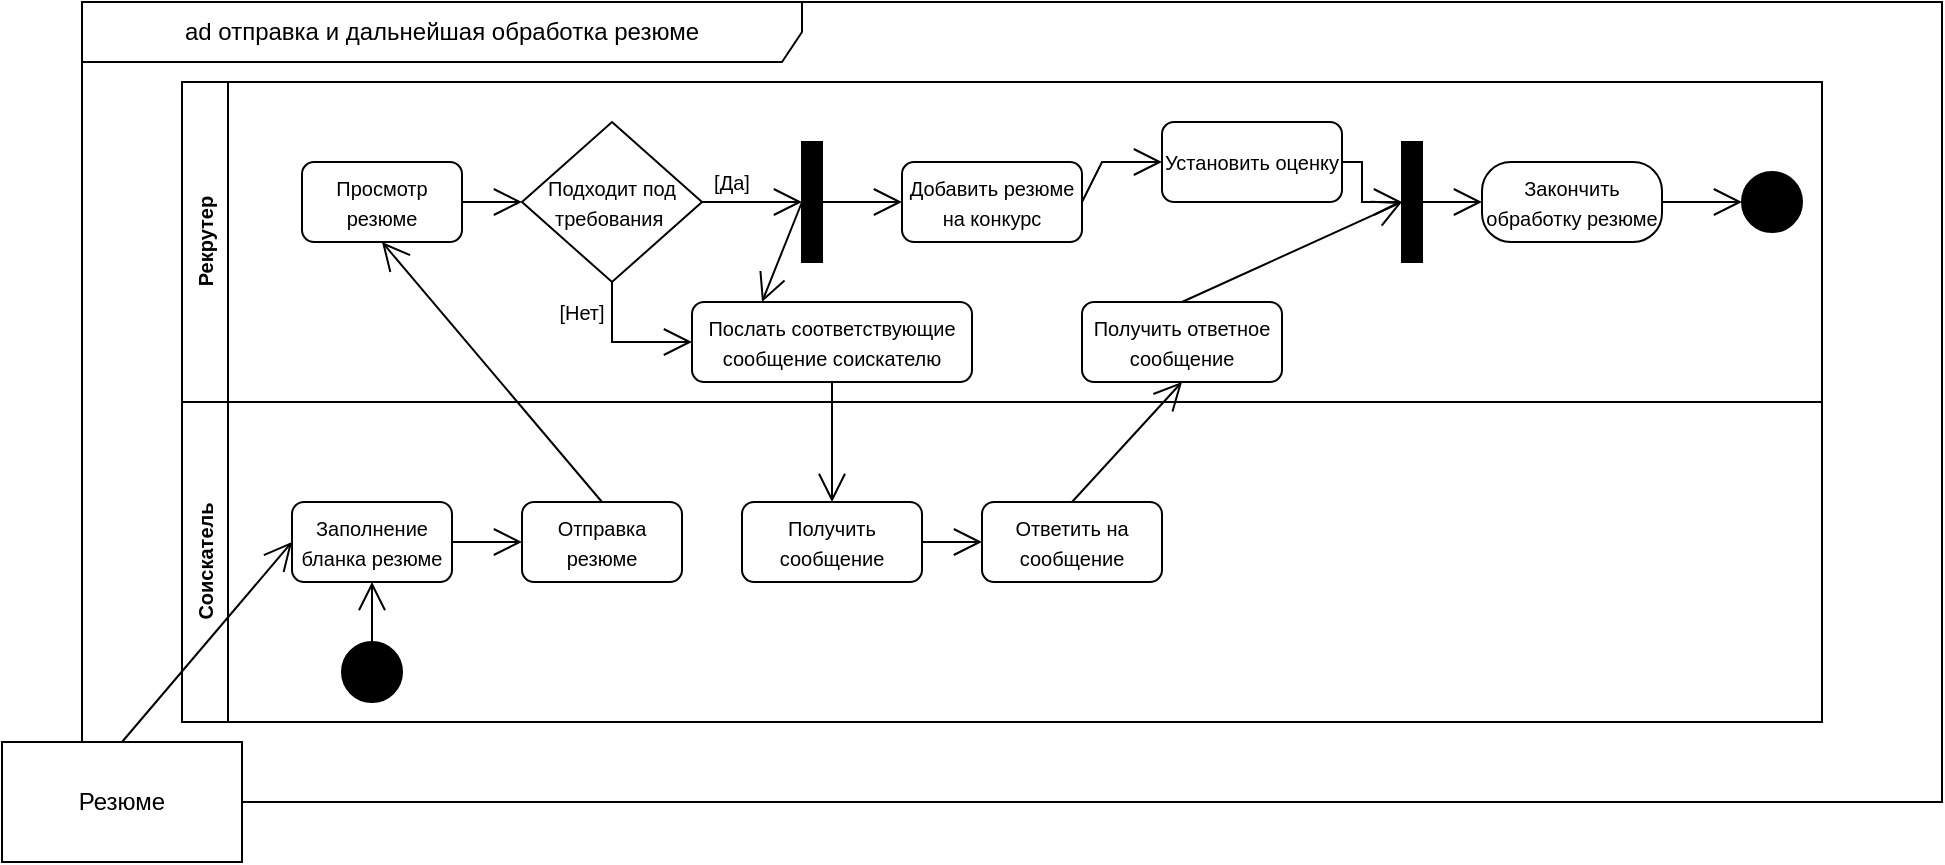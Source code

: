 <mxfile version="21.3.7" type="device" pages="2">
  <diagram name="Вид деятельность_1" id="Oy_NeFyH1lFz9TOqbWhq">
    <mxGraphModel dx="944" dy="419" grid="1" gridSize="10" guides="1" tooltips="1" connect="1" arrows="1" fold="1" page="1" pageScale="1" pageWidth="2339" pageHeight="3300" math="0" shadow="0">
      <root>
        <mxCell id="0" />
        <mxCell id="1" parent="0" />
        <mxCell id="vK2o67Jvmaya_6aXU9-6-1" value="ad отправка и дальнейшая обработка резюме" style="shape=umlFrame;whiteSpace=wrap;html=1;pointerEvents=0;width=360;height=30;" parent="1" vertex="1">
          <mxGeometry x="130" y="40" width="930" height="400" as="geometry" />
        </mxCell>
        <mxCell id="vK2o67Jvmaya_6aXU9-6-2" value="&lt;font style=&quot;font-size: 10px;&quot;&gt;Рекрутер&lt;/font&gt;" style="swimlane;horizontal=0;whiteSpace=wrap;html=1;" parent="1" vertex="1">
          <mxGeometry x="180" y="80" width="820" height="160" as="geometry" />
        </mxCell>
        <mxCell id="vK2o67Jvmaya_6aXU9-6-9" value="&lt;font style=&quot;font-size: 10px;&quot;&gt;Просмотр резюме&lt;/font&gt;" style="rounded=1;whiteSpace=wrap;html=1;" parent="vK2o67Jvmaya_6aXU9-6-2" vertex="1">
          <mxGeometry x="60" y="40" width="80" height="40" as="geometry" />
        </mxCell>
        <mxCell id="vK2o67Jvmaya_6aXU9-6-14" value="" style="endArrow=open;endFill=1;endSize=12;html=1;rounded=0;exitX=1;exitY=0.5;exitDx=0;exitDy=0;entryX=0;entryY=0.5;entryDx=0;entryDy=0;" parent="vK2o67Jvmaya_6aXU9-6-2" source="vK2o67Jvmaya_6aXU9-6-9" target="vK2o67Jvmaya_6aXU9-6-17" edge="1">
          <mxGeometry width="160" relative="1" as="geometry">
            <mxPoint x="105" y="150" as="sourcePoint" />
            <mxPoint x="170" y="40" as="targetPoint" />
          </mxGeometry>
        </mxCell>
        <mxCell id="vK2o67Jvmaya_6aXU9-6-17" value="&lt;font style=&quot;font-size: 10px;&quot;&gt;Подходит под требования&amp;nbsp;&lt;/font&gt;" style="rhombus;whiteSpace=wrap;html=1;" parent="vK2o67Jvmaya_6aXU9-6-2" vertex="1">
          <mxGeometry x="170" y="20" width="90" height="80" as="geometry" />
        </mxCell>
        <mxCell id="vK2o67Jvmaya_6aXU9-6-20" value="&lt;font style=&quot;font-size: 10px;&quot;&gt;Добавить резюме на конкурс&lt;/font&gt;" style="rounded=1;whiteSpace=wrap;html=1;" parent="vK2o67Jvmaya_6aXU9-6-2" vertex="1">
          <mxGeometry x="360" y="40" width="90" height="40" as="geometry" />
        </mxCell>
        <mxCell id="vK2o67Jvmaya_6aXU9-6-22" value="&lt;font style=&quot;font-size: 10px;&quot;&gt;[Да]&lt;/font&gt;" style="text;html=1;strokeColor=none;fillColor=none;align=center;verticalAlign=middle;whiteSpace=wrap;rounded=0;" parent="vK2o67Jvmaya_6aXU9-6-2" vertex="1">
          <mxGeometry x="250" y="40" width="50" height="20" as="geometry" />
        </mxCell>
        <mxCell id="vK2o67Jvmaya_6aXU9-6-23" value="" style="html=1;points=[];perimeter=orthogonalPerimeter;outlineConnect=0;targetShapes=umlLifeline;portConstraint=eastwest;newEdgeStyle={&quot;edgeStyle&quot;:&quot;elbowEdgeStyle&quot;,&quot;elbow&quot;:&quot;vertical&quot;,&quot;curved&quot;:0,&quot;rounded&quot;:0};fillColor=#000000;" parent="vK2o67Jvmaya_6aXU9-6-2" vertex="1">
          <mxGeometry x="310" y="30" width="10" height="60" as="geometry" />
        </mxCell>
        <mxCell id="vK2o67Jvmaya_6aXU9-6-24" value="" style="endArrow=open;endFill=1;endSize=12;html=1;rounded=0;exitX=1;exitY=0.5;exitDx=0;exitDy=0;" parent="vK2o67Jvmaya_6aXU9-6-2" source="vK2o67Jvmaya_6aXU9-6-17" target="vK2o67Jvmaya_6aXU9-6-23" edge="1">
          <mxGeometry width="160" relative="1" as="geometry">
            <mxPoint x="150" y="80" as="sourcePoint" />
            <mxPoint x="180" y="80" as="targetPoint" />
          </mxGeometry>
        </mxCell>
        <mxCell id="vK2o67Jvmaya_6aXU9-6-26" value="" style="endArrow=open;endFill=1;endSize=12;html=1;rounded=0;entryX=0;entryY=0.5;entryDx=0;entryDy=0;" parent="vK2o67Jvmaya_6aXU9-6-2" source="vK2o67Jvmaya_6aXU9-6-23" target="vK2o67Jvmaya_6aXU9-6-20" edge="1">
          <mxGeometry width="160" relative="1" as="geometry">
            <mxPoint x="300" y="110" as="sourcePoint" />
            <mxPoint x="460" y="110" as="targetPoint" />
            <Array as="points">
              <mxPoint x="340" y="60" />
            </Array>
          </mxGeometry>
        </mxCell>
        <mxCell id="vK2o67Jvmaya_6aXU9-6-27" value="&lt;font style=&quot;font-size: 10px;&quot;&gt;Послать соответствующие сообщение соискателю&lt;/font&gt;" style="rounded=1;whiteSpace=wrap;html=1;" parent="vK2o67Jvmaya_6aXU9-6-2" vertex="1">
          <mxGeometry x="255" y="110" width="140" height="40" as="geometry" />
        </mxCell>
        <mxCell id="vK2o67Jvmaya_6aXU9-6-28" value="" style="endArrow=open;endFill=1;endSize=12;html=1;rounded=0;exitX=0.5;exitY=1;exitDx=0;exitDy=0;entryX=0;entryY=0.5;entryDx=0;entryDy=0;" parent="vK2o67Jvmaya_6aXU9-6-2" source="vK2o67Jvmaya_6aXU9-6-17" target="vK2o67Jvmaya_6aXU9-6-27" edge="1">
          <mxGeometry width="160" relative="1" as="geometry">
            <mxPoint x="300" y="170" as="sourcePoint" />
            <mxPoint x="460" y="170" as="targetPoint" />
            <Array as="points">
              <mxPoint x="215" y="130" />
            </Array>
          </mxGeometry>
        </mxCell>
        <mxCell id="vK2o67Jvmaya_6aXU9-6-29" value="&lt;font style=&quot;font-size: 10px;&quot;&gt;[Нет]&lt;/font&gt;" style="text;html=1;strokeColor=none;fillColor=none;align=center;verticalAlign=middle;whiteSpace=wrap;rounded=0;" parent="vK2o67Jvmaya_6aXU9-6-2" vertex="1">
          <mxGeometry x="170" y="100" width="60" height="30" as="geometry" />
        </mxCell>
        <mxCell id="vK2o67Jvmaya_6aXU9-6-31" value="&lt;span style=&quot;font-size: 10px;&quot;&gt;Установить оценку&lt;/span&gt;" style="rounded=1;whiteSpace=wrap;html=1;" parent="vK2o67Jvmaya_6aXU9-6-2" vertex="1">
          <mxGeometry x="490" y="20" width="90" height="40" as="geometry" />
        </mxCell>
        <mxCell id="vK2o67Jvmaya_6aXU9-6-32" value="" style="endArrow=open;endFill=1;endSize=12;html=1;rounded=0;entryX=0.25;entryY=0;entryDx=0;entryDy=0;" parent="vK2o67Jvmaya_6aXU9-6-2" target="vK2o67Jvmaya_6aXU9-6-27" edge="1">
          <mxGeometry width="160" relative="1" as="geometry">
            <mxPoint x="310" y="60" as="sourcePoint" />
            <mxPoint x="460" y="180" as="targetPoint" />
          </mxGeometry>
        </mxCell>
        <mxCell id="vK2o67Jvmaya_6aXU9-6-36" value="&lt;font style=&quot;font-size: 10px;&quot;&gt;Получить ответное сообщение&lt;/font&gt;" style="rounded=1;whiteSpace=wrap;html=1;" parent="vK2o67Jvmaya_6aXU9-6-2" vertex="1">
          <mxGeometry x="450" y="110" width="100" height="40" as="geometry" />
        </mxCell>
        <mxCell id="vK2o67Jvmaya_6aXU9-6-30" value="" style="endArrow=open;endFill=1;endSize=12;html=1;rounded=0;exitX=1;exitY=0.5;exitDx=0;exitDy=0;entryX=0;entryY=0.5;entryDx=0;entryDy=0;" parent="vK2o67Jvmaya_6aXU9-6-2" source="vK2o67Jvmaya_6aXU9-6-20" target="vK2o67Jvmaya_6aXU9-6-31" edge="1">
          <mxGeometry width="160" relative="1" as="geometry">
            <mxPoint x="300" y="170" as="sourcePoint" />
            <mxPoint x="490" y="60" as="targetPoint" />
            <Array as="points">
              <mxPoint x="460" y="40" />
            </Array>
          </mxGeometry>
        </mxCell>
        <mxCell id="vK2o67Jvmaya_6aXU9-6-39" value="" style="ellipse;whiteSpace=wrap;html=1;aspect=fixed;fillColor=#000000;" parent="vK2o67Jvmaya_6aXU9-6-2" vertex="1">
          <mxGeometry x="780" y="45" width="30" height="30" as="geometry" />
        </mxCell>
        <mxCell id="vK2o67Jvmaya_6aXU9-6-41" value="&lt;span style=&quot;font-size: 10px;&quot;&gt;Закончить обработку резюме&lt;/span&gt;" style="rounded=1;whiteSpace=wrap;html=1;arcSize=36;" parent="vK2o67Jvmaya_6aXU9-6-2" vertex="1">
          <mxGeometry x="650" y="40" width="90" height="40" as="geometry" />
        </mxCell>
        <mxCell id="vK2o67Jvmaya_6aXU9-6-44" value="" style="endArrow=open;endFill=1;endSize=12;html=1;rounded=0;exitX=1;exitY=0.5;exitDx=0;exitDy=0;entryX=0;entryY=0.5;entryDx=0;entryDy=0;" parent="vK2o67Jvmaya_6aXU9-6-2" source="vK2o67Jvmaya_6aXU9-6-41" target="vK2o67Jvmaya_6aXU9-6-39" edge="1">
          <mxGeometry width="160" relative="1" as="geometry">
            <mxPoint x="280" y="90" as="sourcePoint" />
            <mxPoint x="440" y="90" as="targetPoint" />
          </mxGeometry>
        </mxCell>
        <mxCell id="vK2o67Jvmaya_6aXU9-6-45" value="" style="html=1;points=[];perimeter=orthogonalPerimeter;outlineConnect=0;targetShapes=umlLifeline;portConstraint=eastwest;newEdgeStyle={&quot;edgeStyle&quot;:&quot;elbowEdgeStyle&quot;,&quot;elbow&quot;:&quot;vertical&quot;,&quot;curved&quot;:0,&quot;rounded&quot;:0};fillColor=#000000;" parent="vK2o67Jvmaya_6aXU9-6-2" vertex="1">
          <mxGeometry x="610" y="30" width="10" height="60" as="geometry" />
        </mxCell>
        <mxCell id="vK2o67Jvmaya_6aXU9-6-46" value="" style="endArrow=open;endFill=1;endSize=12;html=1;rounded=0;exitX=1;exitY=0.5;exitDx=0;exitDy=0;" parent="vK2o67Jvmaya_6aXU9-6-2" source="vK2o67Jvmaya_6aXU9-6-31" target="vK2o67Jvmaya_6aXU9-6-45" edge="1">
          <mxGeometry width="160" relative="1" as="geometry">
            <mxPoint x="460" y="70" as="sourcePoint" />
            <mxPoint x="500" y="70" as="targetPoint" />
            <Array as="points">
              <mxPoint x="590" y="40" />
              <mxPoint x="590" y="60" />
            </Array>
          </mxGeometry>
        </mxCell>
        <mxCell id="vK2o67Jvmaya_6aXU9-6-47" value="" style="endArrow=open;endFill=1;endSize=12;html=1;rounded=0;entryX=0;entryY=0.5;entryDx=0;entryDy=0;" parent="vK2o67Jvmaya_6aXU9-6-2" source="vK2o67Jvmaya_6aXU9-6-45" target="vK2o67Jvmaya_6aXU9-6-41" edge="1">
          <mxGeometry width="160" relative="1" as="geometry">
            <mxPoint x="470" y="80" as="sourcePoint" />
            <mxPoint x="510" y="80" as="targetPoint" />
          </mxGeometry>
        </mxCell>
        <mxCell id="vK2o67Jvmaya_6aXU9-6-48" value="" style="endArrow=open;endFill=1;endSize=12;html=1;rounded=0;exitX=0.5;exitY=0;exitDx=0;exitDy=0;" parent="vK2o67Jvmaya_6aXU9-6-2" source="vK2o67Jvmaya_6aXU9-6-36" edge="1">
          <mxGeometry width="160" relative="1" as="geometry">
            <mxPoint x="410" y="120" as="sourcePoint" />
            <mxPoint x="610" y="60" as="targetPoint" />
          </mxGeometry>
        </mxCell>
        <mxCell id="vK2o67Jvmaya_6aXU9-6-3" value="&lt;font style=&quot;font-size: 10px;&quot;&gt;Соискатель&lt;/font&gt;" style="swimlane;horizontal=0;whiteSpace=wrap;html=1;" parent="1" vertex="1">
          <mxGeometry x="180" y="240" width="820" height="160" as="geometry" />
        </mxCell>
        <mxCell id="vK2o67Jvmaya_6aXU9-6-5" value="" style="ellipse;whiteSpace=wrap;html=1;aspect=fixed;fillColor=#000000;" parent="vK2o67Jvmaya_6aXU9-6-3" vertex="1">
          <mxGeometry x="80" y="120" width="30" height="30" as="geometry" />
        </mxCell>
        <mxCell id="vK2o67Jvmaya_6aXU9-6-11" value="&lt;font style=&quot;font-size: 10px;&quot;&gt;Заполнение бланка резюме&lt;/font&gt;" style="rounded=1;whiteSpace=wrap;html=1;" parent="vK2o67Jvmaya_6aXU9-6-3" vertex="1">
          <mxGeometry x="55" y="50" width="80" height="40" as="geometry" />
        </mxCell>
        <mxCell id="vK2o67Jvmaya_6aXU9-6-15" value="&lt;font style=&quot;font-size: 10px;&quot;&gt;Отправка резюме&lt;/font&gt;" style="rounded=1;whiteSpace=wrap;html=1;" parent="vK2o67Jvmaya_6aXU9-6-3" vertex="1">
          <mxGeometry x="170" y="50" width="80" height="40" as="geometry" />
        </mxCell>
        <mxCell id="vK2o67Jvmaya_6aXU9-6-16" value="" style="endArrow=open;endFill=1;endSize=12;html=1;rounded=0;exitX=1;exitY=0.5;exitDx=0;exitDy=0;entryX=0;entryY=0.5;entryDx=0;entryDy=0;" parent="vK2o67Jvmaya_6aXU9-6-3" source="vK2o67Jvmaya_6aXU9-6-11" target="vK2o67Jvmaya_6aXU9-6-15" edge="1">
          <mxGeometry width="160" relative="1" as="geometry">
            <mxPoint x="105" y="30" as="sourcePoint" />
            <mxPoint x="105" y="-50" as="targetPoint" />
          </mxGeometry>
        </mxCell>
        <mxCell id="vK2o67Jvmaya_6aXU9-6-6" value="" style="endArrow=open;endFill=1;endSize=12;html=1;rounded=0;exitX=0.5;exitY=0;exitDx=0;exitDy=0;entryX=0.5;entryY=1;entryDx=0;entryDy=0;" parent="vK2o67Jvmaya_6aXU9-6-3" source="vK2o67Jvmaya_6aXU9-6-5" target="vK2o67Jvmaya_6aXU9-6-11" edge="1">
          <mxGeometry width="160" relative="1" as="geometry">
            <mxPoint x="260" y="-20" as="sourcePoint" />
            <mxPoint x="95" y="100" as="targetPoint" />
          </mxGeometry>
        </mxCell>
        <mxCell id="vK2o67Jvmaya_6aXU9-6-33" value="&lt;font style=&quot;font-size: 10px;&quot;&gt;Получить сообщение&lt;/font&gt;" style="rounded=1;whiteSpace=wrap;html=1;" parent="vK2o67Jvmaya_6aXU9-6-3" vertex="1">
          <mxGeometry x="280" y="50" width="90" height="40" as="geometry" />
        </mxCell>
        <mxCell id="vK2o67Jvmaya_6aXU9-6-35" value="&lt;font style=&quot;font-size: 10px;&quot;&gt;Ответить на сообщение&lt;/font&gt;" style="rounded=1;whiteSpace=wrap;html=1;" parent="vK2o67Jvmaya_6aXU9-6-3" vertex="1">
          <mxGeometry x="400" y="50" width="90" height="40" as="geometry" />
        </mxCell>
        <mxCell id="vK2o67Jvmaya_6aXU9-6-37" value="" style="endArrow=open;endFill=1;endSize=12;html=1;rounded=0;exitX=1;exitY=0.5;exitDx=0;exitDy=0;entryX=0;entryY=0.5;entryDx=0;entryDy=0;" parent="vK2o67Jvmaya_6aXU9-6-3" source="vK2o67Jvmaya_6aXU9-6-33" target="vK2o67Jvmaya_6aXU9-6-35" edge="1">
          <mxGeometry width="160" relative="1" as="geometry">
            <mxPoint x="300" y="-30" as="sourcePoint" />
            <mxPoint x="460" y="-30" as="targetPoint" />
          </mxGeometry>
        </mxCell>
        <mxCell id="vK2o67Jvmaya_6aXU9-6-4" value="Резюме" style="rounded=0;whiteSpace=wrap;html=1;" parent="1" vertex="1">
          <mxGeometry x="90" y="410" width="120" height="60" as="geometry" />
        </mxCell>
        <mxCell id="vK2o67Jvmaya_6aXU9-6-12" value="" style="endArrow=open;endFill=1;endSize=12;html=1;rounded=0;exitX=0.5;exitY=0;exitDx=0;exitDy=0;entryX=0.5;entryY=1;entryDx=0;entryDy=0;" parent="1" source="vK2o67Jvmaya_6aXU9-6-15" target="vK2o67Jvmaya_6aXU9-6-9" edge="1">
          <mxGeometry width="160" relative="1" as="geometry">
            <mxPoint x="275" y="220" as="sourcePoint" />
            <mxPoint x="360" y="220" as="targetPoint" />
          </mxGeometry>
        </mxCell>
        <mxCell id="vK2o67Jvmaya_6aXU9-6-13" value="" style="endArrow=open;endFill=1;endSize=12;html=1;rounded=0;exitX=0.5;exitY=0;exitDx=0;exitDy=0;entryX=0;entryY=0.5;entryDx=0;entryDy=0;" parent="1" source="vK2o67Jvmaya_6aXU9-6-4" target="vK2o67Jvmaya_6aXU9-6-11" edge="1">
          <mxGeometry width="160" relative="1" as="geometry">
            <mxPoint x="440" y="210" as="sourcePoint" />
            <mxPoint x="235" y="240" as="targetPoint" />
          </mxGeometry>
        </mxCell>
        <mxCell id="vK2o67Jvmaya_6aXU9-6-34" value="" style="endArrow=open;endFill=1;endSize=12;html=1;rounded=0;exitX=0.5;exitY=1;exitDx=0;exitDy=0;entryX=0.5;entryY=0;entryDx=0;entryDy=0;" parent="1" source="vK2o67Jvmaya_6aXU9-6-27" target="vK2o67Jvmaya_6aXU9-6-33" edge="1">
          <mxGeometry width="160" relative="1" as="geometry">
            <mxPoint x="480" y="290" as="sourcePoint" />
            <mxPoint x="640" y="290" as="targetPoint" />
          </mxGeometry>
        </mxCell>
        <mxCell id="vK2o67Jvmaya_6aXU9-6-38" value="" style="endArrow=open;endFill=1;endSize=12;html=1;rounded=0;exitX=0.5;exitY=0;exitDx=0;exitDy=0;entryX=0.5;entryY=1;entryDx=0;entryDy=0;" parent="1" source="vK2o67Jvmaya_6aXU9-6-35" target="vK2o67Jvmaya_6aXU9-6-36" edge="1">
          <mxGeometry width="160" relative="1" as="geometry">
            <mxPoint x="480" y="190" as="sourcePoint" />
            <mxPoint x="640" y="190" as="targetPoint" />
          </mxGeometry>
        </mxCell>
      </root>
    </mxGraphModel>
  </diagram>
  <diagram id="kV_xju2Oosapq3LkYZ8U" name="Вид детельности_2">
    <mxGraphModel dx="944" dy="419" grid="1" gridSize="10" guides="1" tooltips="1" connect="1" arrows="1" fold="1" page="1" pageScale="1" pageWidth="2339" pageHeight="3300" math="0" shadow="0">
      <root>
        <mxCell id="0" />
        <mxCell id="1" parent="0" />
        <mxCell id="K2C3XxSp3QnoKXtKQfDV-1" value="ad обработка заявки на подбор" style="shape=umlFrame;whiteSpace=wrap;html=1;pointerEvents=0;width=360;height=30;" parent="1" vertex="1">
          <mxGeometry x="130" y="40" width="930" height="540" as="geometry" />
        </mxCell>
        <mxCell id="K2C3XxSp3QnoKXtKQfDV-2" value="&lt;font style=&quot;font-size: 10px;&quot;&gt;Руководитель подразделения&lt;br&gt;&lt;/font&gt;" style="swimlane;horizontal=0;whiteSpace=wrap;html=1;" parent="1" vertex="1">
          <mxGeometry x="180" y="80" width="820" height="160" as="geometry" />
        </mxCell>
        <mxCell id="K2C3XxSp3QnoKXtKQfDV-18" value="" style="ellipse;whiteSpace=wrap;html=1;aspect=fixed;fillColor=#000000;" parent="K2C3XxSp3QnoKXtKQfDV-2" vertex="1">
          <mxGeometry x="70" y="10" width="30" height="30" as="geometry" />
        </mxCell>
        <mxCell id="C09CPUO8UzI7iRbQC0P2-3" value="&lt;font style=&quot;font-size: 10px;&quot;&gt;Создать заявку&lt;/font&gt;" style="rounded=1;whiteSpace=wrap;html=1;" parent="K2C3XxSp3QnoKXtKQfDV-2" vertex="1">
          <mxGeometry x="40" y="80" width="90" height="40" as="geometry" />
        </mxCell>
        <mxCell id="C09CPUO8UzI7iRbQC0P2-4" value="" style="endArrow=open;endFill=1;endSize=12;html=1;rounded=0;exitX=0.5;exitY=1;exitDx=0;exitDy=0;entryX=0.5;entryY=0;entryDx=0;entryDy=0;" parent="K2C3XxSp3QnoKXtKQfDV-2" source="K2C3XxSp3QnoKXtKQfDV-18" target="C09CPUO8UzI7iRbQC0P2-3" edge="1">
          <mxGeometry width="160" relative="1" as="geometry">
            <mxPoint x="100" y="90" as="sourcePoint" />
            <mxPoint x="260" y="90" as="targetPoint" />
          </mxGeometry>
        </mxCell>
        <mxCell id="OUfKYgwfs4-Y2U7x0Bgi-1" value="&lt;font style=&quot;font-size: 10px;&quot;&gt;Заполнить бланк заявки&lt;/font&gt;" style="rounded=1;whiteSpace=wrap;html=1;" parent="K2C3XxSp3QnoKXtKQfDV-2" vertex="1">
          <mxGeometry x="170" y="80" width="90" height="40" as="geometry" />
        </mxCell>
        <mxCell id="OUfKYgwfs4-Y2U7x0Bgi-3" value="&lt;font style=&quot;font-size: 10px;&quot;&gt;Отправка бланка директору&lt;/font&gt;" style="rounded=1;whiteSpace=wrap;html=1;" parent="K2C3XxSp3QnoKXtKQfDV-2" vertex="1">
          <mxGeometry x="300" y="80" width="90" height="40" as="geometry" />
        </mxCell>
        <mxCell id="OUfKYgwfs4-Y2U7x0Bgi-4" value="" style="endArrow=open;endFill=1;endSize=12;html=1;rounded=0;exitX=1;exitY=0.5;exitDx=0;exitDy=0;entryX=0;entryY=0.5;entryDx=0;entryDy=0;" parent="K2C3XxSp3QnoKXtKQfDV-2" source="OUfKYgwfs4-Y2U7x0Bgi-1" target="OUfKYgwfs4-Y2U7x0Bgi-3" edge="1">
          <mxGeometry width="160" relative="1" as="geometry">
            <mxPoint x="140" y="90" as="sourcePoint" />
            <mxPoint x="180" y="90" as="targetPoint" />
          </mxGeometry>
        </mxCell>
        <mxCell id="OUfKYgwfs4-Y2U7x0Bgi-2" value="" style="endArrow=open;endFill=1;endSize=12;html=1;rounded=0;exitX=1;exitY=0.5;exitDx=0;exitDy=0;entryX=0;entryY=0.5;entryDx=0;entryDy=0;" parent="K2C3XxSp3QnoKXtKQfDV-2" source="C09CPUO8UzI7iRbQC0P2-3" target="OUfKYgwfs4-Y2U7x0Bgi-1" edge="1">
          <mxGeometry width="160" relative="1" as="geometry">
            <mxPoint x="230" y="80" as="sourcePoint" />
            <mxPoint x="170" y="80" as="targetPoint" />
          </mxGeometry>
        </mxCell>
        <mxCell id="iYgbIxrdgANhLYbudfJi-5" value="&lt;span style=&quot;font-size: 10px;&quot;&gt;Получение сообщения&lt;/span&gt;" style="rounded=1;whiteSpace=wrap;html=1;" parent="K2C3XxSp3QnoKXtKQfDV-2" vertex="1">
          <mxGeometry x="540" y="90" width="90" height="40" as="geometry" />
        </mxCell>
        <mxCell id="iYgbIxrdgANhLYbudfJi-18" value="&lt;font style=&quot;font-size: 10px;&quot;&gt;Исправление бланка заявки&lt;/font&gt;" style="rounded=1;whiteSpace=wrap;html=1;" parent="K2C3XxSp3QnoKXtKQfDV-2" vertex="1">
          <mxGeometry x="400" y="20" width="90" height="40" as="geometry" />
        </mxCell>
        <mxCell id="iYgbIxrdgANhLYbudfJi-7" value="" style="endArrow=open;endFill=1;endSize=12;html=1;rounded=0;exitX=0.5;exitY=0;exitDx=0;exitDy=0;entryX=1;entryY=0.5;entryDx=0;entryDy=0;" parent="K2C3XxSp3QnoKXtKQfDV-2" source="iYgbIxrdgANhLYbudfJi-5" target="iYgbIxrdgANhLYbudfJi-18" edge="1">
          <mxGeometry width="160" relative="1" as="geometry">
            <mxPoint x="320" y="90" as="sourcePoint" />
            <mxPoint x="585" y="30" as="targetPoint" />
            <Array as="points">
              <mxPoint x="585" y="40" />
            </Array>
          </mxGeometry>
        </mxCell>
        <mxCell id="iYgbIxrdgANhLYbudfJi-20" value="" style="endArrow=open;endFill=1;endSize=12;html=1;rounded=0;exitX=0;exitY=0.5;exitDx=0;exitDy=0;entryX=0.75;entryY=0;entryDx=0;entryDy=0;" parent="K2C3XxSp3QnoKXtKQfDV-2" source="iYgbIxrdgANhLYbudfJi-18" target="C09CPUO8UzI7iRbQC0P2-3" edge="1">
          <mxGeometry width="160" relative="1" as="geometry">
            <mxPoint x="200" y="180" as="sourcePoint" />
            <mxPoint x="360" y="180" as="targetPoint" />
            <Array as="points">
              <mxPoint x="108" y="40" />
            </Array>
          </mxGeometry>
        </mxCell>
        <mxCell id="K2C3XxSp3QnoKXtKQfDV-25" value="&lt;font style=&quot;font-size: 10px;&quot;&gt;Директор&lt;/font&gt;" style="swimlane;horizontal=0;whiteSpace=wrap;html=1;" parent="1" vertex="1">
          <mxGeometry x="180" y="240" width="820" height="160" as="geometry" />
        </mxCell>
        <mxCell id="OUfKYgwfs4-Y2U7x0Bgi-6" value="&lt;font style=&quot;font-size: 10px;&quot;&gt;Принять заявку&lt;/font&gt;" style="rounded=1;whiteSpace=wrap;html=1;" parent="K2C3XxSp3QnoKXtKQfDV-25" vertex="1">
          <mxGeometry x="40" y="30" width="90" height="40" as="geometry" />
        </mxCell>
        <mxCell id="OUfKYgwfs4-Y2U7x0Bgi-7" value="&lt;font style=&quot;font-size: 10px;&quot;&gt;Заявка была визирована ?&lt;/font&gt;" style="rhombus;whiteSpace=wrap;html=1;" parent="K2C3XxSp3QnoKXtKQfDV-25" vertex="1">
          <mxGeometry x="320" y="56.25" width="90" height="87.5" as="geometry" />
        </mxCell>
        <mxCell id="OUfKYgwfs4-Y2U7x0Bgi-8" value="&lt;font style=&quot;font-size: 10px;&quot;&gt;Визировать заявку&lt;/font&gt;" style="rounded=1;whiteSpace=wrap;html=1;" parent="K2C3XxSp3QnoKXtKQfDV-25" vertex="1">
          <mxGeometry x="170" y="80" width="90" height="40" as="geometry" />
        </mxCell>
        <mxCell id="OUfKYgwfs4-Y2U7x0Bgi-10" value="" style="endArrow=open;endFill=1;endSize=12;html=1;rounded=0;exitX=1;exitY=0.5;exitDx=0;exitDy=0;entryX=0;entryY=0.5;entryDx=0;entryDy=0;" parent="K2C3XxSp3QnoKXtKQfDV-25" source="OUfKYgwfs4-Y2U7x0Bgi-6" target="OUfKYgwfs4-Y2U7x0Bgi-8" edge="1">
          <mxGeometry width="160" relative="1" as="geometry">
            <mxPoint x="230" y="10" as="sourcePoint" />
            <mxPoint x="390" y="10" as="targetPoint" />
            <Array as="points">
              <mxPoint x="150" y="50" />
              <mxPoint x="150" y="100" />
            </Array>
          </mxGeometry>
        </mxCell>
        <mxCell id="OUfKYgwfs4-Y2U7x0Bgi-11" value="" style="endArrow=open;endFill=1;endSize=12;html=1;rounded=0;exitX=1;exitY=0.5;exitDx=0;exitDy=0;entryX=0;entryY=0.5;entryDx=0;entryDy=0;" parent="K2C3XxSp3QnoKXtKQfDV-25" source="OUfKYgwfs4-Y2U7x0Bgi-8" target="OUfKYgwfs4-Y2U7x0Bgi-7" edge="1">
          <mxGeometry width="160" relative="1" as="geometry">
            <mxPoint x="230" y="10" as="sourcePoint" />
            <mxPoint x="390" y="10" as="targetPoint" />
          </mxGeometry>
        </mxCell>
        <mxCell id="OUfKYgwfs4-Y2U7x0Bgi-12" value="&lt;font style=&quot;font-size: 10px;&quot;&gt;Отправка заявку рекрутеру&lt;/font&gt;" style="rounded=1;whiteSpace=wrap;html=1;" parent="K2C3XxSp3QnoKXtKQfDV-25" vertex="1">
          <mxGeometry x="540" y="80" width="90" height="40" as="geometry" />
        </mxCell>
        <mxCell id="OUfKYgwfs4-Y2U7x0Bgi-15" value="&lt;font style=&quot;font-size: 10px;&quot;&gt;[Да]&lt;/font&gt;" style="text;html=1;strokeColor=none;fillColor=none;align=center;verticalAlign=middle;whiteSpace=wrap;rounded=0;" parent="K2C3XxSp3QnoKXtKQfDV-25" vertex="1">
          <mxGeometry x="400" y="75" width="60" height="30" as="geometry" />
        </mxCell>
        <mxCell id="OUfKYgwfs4-Y2U7x0Bgi-14" value="&lt;span style=&quot;font-size: 10px;&quot;&gt;[Заявка не была визирована по определённым причинам]&lt;/span&gt;" style="text;html=1;strokeColor=none;fillColor=none;align=center;verticalAlign=middle;whiteSpace=wrap;rounded=0;" parent="K2C3XxSp3QnoKXtKQfDV-25" vertex="1">
          <mxGeometry x="260" width="280" height="30" as="geometry" />
        </mxCell>
        <mxCell id="OUfKYgwfs4-Y2U7x0Bgi-17" value="" style="endArrow=open;endFill=1;endSize=12;html=1;rounded=0;entryX=0;entryY=0.5;entryDx=0;entryDy=0;exitX=0.5;exitY=0;exitDx=0;exitDy=0;" parent="K2C3XxSp3QnoKXtKQfDV-25" source="OUfKYgwfs4-Y2U7x0Bgi-7" target="OUfKYgwfs4-Y2U7x0Bgi-18" edge="1">
          <mxGeometry width="160" relative="1" as="geometry">
            <mxPoint x="400" y="50" as="sourcePoint" />
            <mxPoint x="450" y="30" as="targetPoint" />
            <Array as="points">
              <mxPoint x="365" y="30" />
            </Array>
          </mxGeometry>
        </mxCell>
        <mxCell id="OUfKYgwfs4-Y2U7x0Bgi-20" value="" style="html=1;points=[];perimeter=orthogonalPerimeter;outlineConnect=0;targetShapes=umlLifeline;portConstraint=eastwest;newEdgeStyle={&quot;edgeStyle&quot;:&quot;elbowEdgeStyle&quot;,&quot;elbow&quot;:&quot;vertical&quot;,&quot;curved&quot;:0,&quot;rounded&quot;:0};fillColor=#000000;" parent="K2C3XxSp3QnoKXtKQfDV-25" vertex="1">
          <mxGeometry x="470" y="75" width="10" height="50" as="geometry" />
        </mxCell>
        <mxCell id="iYgbIxrdgANhLYbudfJi-1" value="" style="endArrow=open;endFill=1;endSize=12;html=1;rounded=0;exitX=1;exitY=0.5;exitDx=0;exitDy=0;" parent="K2C3XxSp3QnoKXtKQfDV-25" source="OUfKYgwfs4-Y2U7x0Bgi-7" target="OUfKYgwfs4-Y2U7x0Bgi-20" edge="1">
          <mxGeometry width="160" relative="1" as="geometry">
            <mxPoint x="290" y="80" as="sourcePoint" />
            <mxPoint x="450" y="80" as="targetPoint" />
          </mxGeometry>
        </mxCell>
        <mxCell id="iYgbIxrdgANhLYbudfJi-2" value="" style="endArrow=open;endFill=1;endSize=12;html=1;rounded=0;entryX=0;entryY=0.5;entryDx=0;entryDy=0;" parent="K2C3XxSp3QnoKXtKQfDV-25" source="OUfKYgwfs4-Y2U7x0Bgi-20" target="OUfKYgwfs4-Y2U7x0Bgi-12" edge="1">
          <mxGeometry width="160" relative="1" as="geometry">
            <mxPoint x="230" y="70" as="sourcePoint" />
            <mxPoint x="390" y="70" as="targetPoint" />
          </mxGeometry>
        </mxCell>
        <mxCell id="OUfKYgwfs4-Y2U7x0Bgi-18" value="&lt;span style=&quot;font-size: 10px;&quot;&gt;Отправка соответствующего сообщения&lt;/span&gt;" style="rounded=1;whiteSpace=wrap;html=1;" parent="K2C3XxSp3QnoKXtKQfDV-25" vertex="1">
          <mxGeometry x="540" y="10" width="90" height="40" as="geometry" />
        </mxCell>
        <mxCell id="iYgbIxrdgANhLYbudfJi-3" value="" style="endArrow=open;endFill=1;endSize=12;html=1;rounded=0;entryX=0.5;entryY=1;entryDx=0;entryDy=0;" parent="K2C3XxSp3QnoKXtKQfDV-25" target="OUfKYgwfs4-Y2U7x0Bgi-18" edge="1">
          <mxGeometry width="160" relative="1" as="geometry">
            <mxPoint x="480" y="100" as="sourcePoint" />
            <mxPoint x="450" y="20" as="targetPoint" />
          </mxGeometry>
        </mxCell>
        <mxCell id="bowq2cbRGyURvkYB48l_-1" value="&lt;font style=&quot;font-size: 10px;&quot;&gt;Рекрутер&lt;/font&gt;" style="swimlane;horizontal=0;whiteSpace=wrap;html=1;startSize=23;" parent="1" vertex="1">
          <mxGeometry x="180" y="400" width="820" height="160" as="geometry" />
        </mxCell>
        <mxCell id="iYgbIxrdgANhLYbudfJi-8" value="&lt;font style=&quot;font-size: 10px;&quot;&gt;Получение заявки&lt;/font&gt;" style="rounded=1;whiteSpace=wrap;html=1;" parent="bowq2cbRGyURvkYB48l_-1" vertex="1">
          <mxGeometry x="90" y="50" width="90" height="40" as="geometry" />
        </mxCell>
        <mxCell id="iYgbIxrdgANhLYbudfJi-10" value="&lt;font style=&quot;font-size: 10px;&quot;&gt;Анализирование заявки&lt;/font&gt;" style="rounded=1;whiteSpace=wrap;html=1;" parent="bowq2cbRGyURvkYB48l_-1" vertex="1">
          <mxGeometry x="220" y="50" width="90" height="40" as="geometry" />
        </mxCell>
        <mxCell id="iYgbIxrdgANhLYbudfJi-13" value="&lt;font style=&quot;font-size: 10px;&quot;&gt;Закончить обработку заявки&lt;/font&gt;" style="rounded=1;whiteSpace=wrap;html=1;" parent="bowq2cbRGyURvkYB48l_-1" vertex="1">
          <mxGeometry x="350" y="50" width="90" height="40" as="geometry" />
        </mxCell>
        <mxCell id="iYgbIxrdgANhLYbudfJi-12" value="" style="endArrow=open;endFill=1;endSize=12;html=1;rounded=0;exitX=1;exitY=0.5;exitDx=0;exitDy=0;entryX=0;entryY=0.5;entryDx=0;entryDy=0;" parent="bowq2cbRGyURvkYB48l_-1" source="iYgbIxrdgANhLYbudfJi-10" target="iYgbIxrdgANhLYbudfJi-13" edge="1">
          <mxGeometry width="160" relative="1" as="geometry">
            <mxPoint x="200" y="-10" as="sourcePoint" />
            <mxPoint x="360" y="70" as="targetPoint" />
          </mxGeometry>
        </mxCell>
        <mxCell id="iYgbIxrdgANhLYbudfJi-15" value="" style="ellipse;whiteSpace=wrap;html=1;aspect=fixed;fillColor=#000000;" parent="bowq2cbRGyURvkYB48l_-1" vertex="1">
          <mxGeometry x="720" y="55" width="30" height="30" as="geometry" />
        </mxCell>
        <mxCell id="iYgbIxrdgANhLYbudfJi-16" value="" style="endArrow=open;endFill=1;endSize=12;html=1;rounded=0;exitX=1;exitY=0.5;exitDx=0;exitDy=0;entryX=0;entryY=0.5;entryDx=0;entryDy=0;" parent="bowq2cbRGyURvkYB48l_-1" source="iYgbIxrdgANhLYbudfJi-13" target="iYgbIxrdgANhLYbudfJi-15" edge="1">
          <mxGeometry width="160" relative="1" as="geometry">
            <mxPoint x="200" y="-10" as="sourcePoint" />
            <mxPoint x="360" y="-10" as="targetPoint" />
          </mxGeometry>
        </mxCell>
        <mxCell id="C09CPUO8UzI7iRbQC0P2-2" value="Требования к подбору" style="rounded=0;whiteSpace=wrap;html=1;" parent="1" vertex="1">
          <mxGeometry x="80" y="160" width="90" height="40" as="geometry" />
        </mxCell>
        <mxCell id="OUfKYgwfs4-Y2U7x0Bgi-9" value="" style="endArrow=open;endFill=1;endSize=12;html=1;rounded=0;exitX=0.5;exitY=1;exitDx=0;exitDy=0;entryX=0.5;entryY=0;entryDx=0;entryDy=0;" parent="1" source="OUfKYgwfs4-Y2U7x0Bgi-3" target="OUfKYgwfs4-Y2U7x0Bgi-6" edge="1">
          <mxGeometry width="160" relative="1" as="geometry">
            <mxPoint x="410" y="250" as="sourcePoint" />
            <mxPoint x="570" y="250" as="targetPoint" />
            <Array as="points">
              <mxPoint x="525" y="220" />
              <mxPoint x="400" y="220" />
              <mxPoint x="265" y="220" />
            </Array>
          </mxGeometry>
        </mxCell>
        <mxCell id="iYgbIxrdgANhLYbudfJi-4" value="" style="endArrow=open;endFill=1;endSize=12;html=1;rounded=0;exitX=1;exitY=0.5;exitDx=0;exitDy=0;" parent="1" source="C09CPUO8UzI7iRbQC0P2-2" edge="1">
          <mxGeometry width="160" relative="1" as="geometry">
            <mxPoint x="380" y="190" as="sourcePoint" />
            <mxPoint x="220" y="180" as="targetPoint" />
          </mxGeometry>
        </mxCell>
        <mxCell id="iYgbIxrdgANhLYbudfJi-6" value="" style="endArrow=open;endFill=1;endSize=12;html=1;rounded=0;entryX=0.5;entryY=1;entryDx=0;entryDy=0;exitX=0.5;exitY=0;exitDx=0;exitDy=0;" parent="1" source="OUfKYgwfs4-Y2U7x0Bgi-18" target="iYgbIxrdgANhLYbudfJi-5" edge="1">
          <mxGeometry width="160" relative="1" as="geometry">
            <mxPoint x="500" y="250" as="sourcePoint" />
            <mxPoint x="660" y="250" as="targetPoint" />
          </mxGeometry>
        </mxCell>
        <mxCell id="iYgbIxrdgANhLYbudfJi-9" value="" style="endArrow=open;endFill=1;endSize=12;html=1;rounded=0;exitX=0.5;exitY=1;exitDx=0;exitDy=0;entryX=0.5;entryY=0;entryDx=0;entryDy=0;" parent="1" source="OUfKYgwfs4-Y2U7x0Bgi-12" target="iYgbIxrdgANhLYbudfJi-8" edge="1">
          <mxGeometry width="160" relative="1" as="geometry">
            <mxPoint x="380" y="480" as="sourcePoint" />
            <mxPoint x="540" y="480" as="targetPoint" />
            <Array as="points">
              <mxPoint x="765" y="420" />
              <mxPoint x="315" y="420" />
            </Array>
          </mxGeometry>
        </mxCell>
        <mxCell id="iYgbIxrdgANhLYbudfJi-11" value="" style="endArrow=open;endFill=1;endSize=12;html=1;rounded=0;exitX=1;exitY=0.5;exitDx=0;exitDy=0;" parent="1" source="iYgbIxrdgANhLYbudfJi-8" edge="1">
          <mxGeometry width="160" relative="1" as="geometry">
            <mxPoint x="380" y="480" as="sourcePoint" />
            <mxPoint x="400" y="470" as="targetPoint" />
          </mxGeometry>
        </mxCell>
      </root>
    </mxGraphModel>
  </diagram>
</mxfile>
